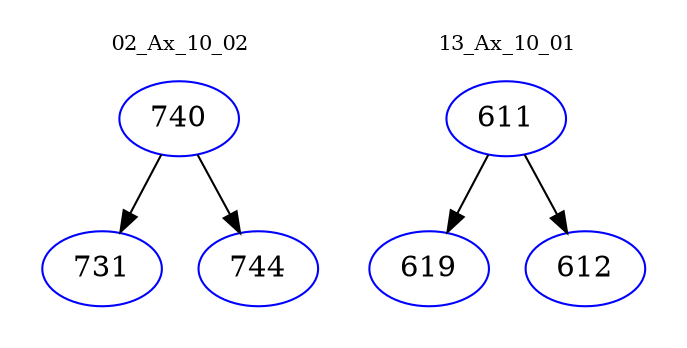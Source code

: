 digraph{
subgraph cluster_0 {
color = white
label = "02_Ax_10_02";
fontsize=10;
T0_740 [label="740", color="blue"]
T0_740 -> T0_731 [color="black"]
T0_731 [label="731", color="blue"]
T0_740 -> T0_744 [color="black"]
T0_744 [label="744", color="blue"]
}
subgraph cluster_1 {
color = white
label = "13_Ax_10_01";
fontsize=10;
T1_611 [label="611", color="blue"]
T1_611 -> T1_619 [color="black"]
T1_619 [label="619", color="blue"]
T1_611 -> T1_612 [color="black"]
T1_612 [label="612", color="blue"]
}
}
